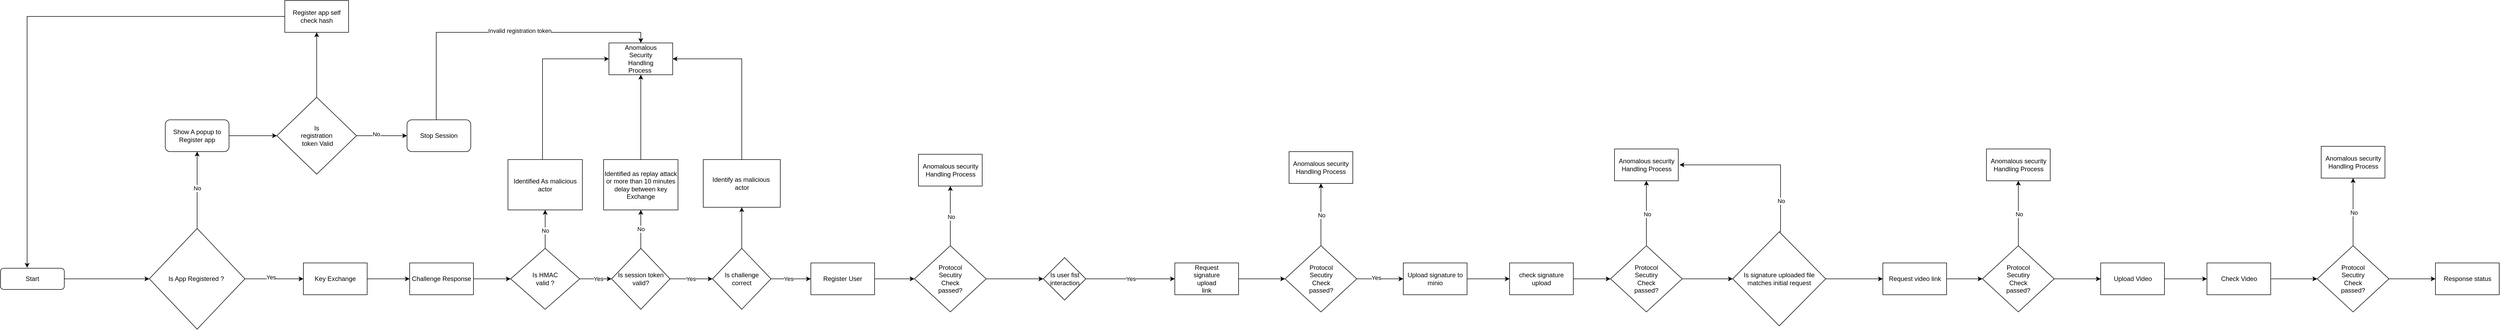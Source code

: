 <mxfile version="17.4.2" type="device"><diagram id="C5RBs43oDa-KdzZeNtuy" name="Page-1"><mxGraphModel dx="1002" dy="1838" grid="1" gridSize="10" guides="1" tooltips="1" connect="1" arrows="1" fold="1" page="1" pageScale="1" pageWidth="827" pageHeight="1169" math="0" shadow="0"><root><mxCell id="WIyWlLk6GJQsqaUBKTNV-0"/><mxCell id="WIyWlLk6GJQsqaUBKTNV-1" parent="WIyWlLk6GJQsqaUBKTNV-0"/><mxCell id="a9f8tboilG-1s9riXFNr-3" value="" style="edgeStyle=orthogonalEdgeStyle;rounded=0;orthogonalLoop=1;jettySize=auto;html=1;" parent="WIyWlLk6GJQsqaUBKTNV-1" source="WIyWlLk6GJQsqaUBKTNV-3" target="a9f8tboilG-1s9riXFNr-2" edge="1"><mxGeometry relative="1" as="geometry"/></mxCell><mxCell id="WIyWlLk6GJQsqaUBKTNV-3" value="Start" style="rounded=1;whiteSpace=wrap;html=1;fontSize=12;glass=0;strokeWidth=1;shadow=0;" parent="WIyWlLk6GJQsqaUBKTNV-1" vertex="1"><mxGeometry x="100" y="135" width="120" height="40" as="geometry"/></mxCell><mxCell id="a9f8tboilG-1s9riXFNr-9" value="" style="edgeStyle=orthogonalEdgeStyle;rounded=0;orthogonalLoop=1;jettySize=auto;html=1;" parent="WIyWlLk6GJQsqaUBKTNV-1" source="a9f8tboilG-1s9riXFNr-2" target="a9f8tboilG-1s9riXFNr-8" edge="1"><mxGeometry relative="1" as="geometry"/></mxCell><mxCell id="mMl_qnwuSzU93c0eooxx-0" value="No" style="edgeLabel;html=1;align=center;verticalAlign=middle;resizable=0;points=[];" vertex="1" connectable="0" parent="a9f8tboilG-1s9riXFNr-9"><mxGeometry x="0.069" relative="1" as="geometry"><mxPoint y="1" as="offset"/></mxGeometry></mxCell><mxCell id="a9f8tboilG-1s9riXFNr-20" value="" style="edgeStyle=orthogonalEdgeStyle;rounded=0;orthogonalLoop=1;jettySize=auto;html=1;" parent="WIyWlLk6GJQsqaUBKTNV-1" source="a9f8tboilG-1s9riXFNr-2" target="a9f8tboilG-1s9riXFNr-19" edge="1"><mxGeometry relative="1" as="geometry"/></mxCell><mxCell id="a9f8tboilG-1s9riXFNr-21" value="Yes" style="edgeLabel;html=1;align=center;verticalAlign=middle;resizable=0;points=[];" parent="a9f8tboilG-1s9riXFNr-20" vertex="1" connectable="0"><mxGeometry x="-0.109" y="3" relative="1" as="geometry"><mxPoint as="offset"/></mxGeometry></mxCell><mxCell id="a9f8tboilG-1s9riXFNr-2" value="Is App Registered ?&amp;nbsp;" style="rhombus;whiteSpace=wrap;html=1;rounded=0;glass=0;strokeWidth=1;shadow=0;" parent="WIyWlLk6GJQsqaUBKTNV-1" vertex="1"><mxGeometry x="380" y="60" width="180" height="190" as="geometry"/></mxCell><mxCell id="a9f8tboilG-1s9riXFNr-11" value="" style="edgeStyle=orthogonalEdgeStyle;rounded=0;orthogonalLoop=1;jettySize=auto;html=1;" parent="WIyWlLk6GJQsqaUBKTNV-1" source="a9f8tboilG-1s9riXFNr-8" target="a9f8tboilG-1s9riXFNr-10" edge="1"><mxGeometry relative="1" as="geometry"/></mxCell><mxCell id="a9f8tboilG-1s9riXFNr-8" value="Show A popup to Register app" style="whiteSpace=wrap;html=1;rounded=1;glass=0;strokeWidth=1;shadow=0;" parent="WIyWlLk6GJQsqaUBKTNV-1" vertex="1"><mxGeometry x="410" y="-145" width="120" height="60" as="geometry"/></mxCell><mxCell id="a9f8tboilG-1s9riXFNr-13" value="" style="edgeStyle=orthogonalEdgeStyle;rounded=0;orthogonalLoop=1;jettySize=auto;html=1;" parent="WIyWlLk6GJQsqaUBKTNV-1" source="a9f8tboilG-1s9riXFNr-10" target="a9f8tboilG-1s9riXFNr-12" edge="1"><mxGeometry relative="1" as="geometry"/></mxCell><mxCell id="a9f8tboilG-1s9riXFNr-14" value="No" style="edgeLabel;html=1;align=center;verticalAlign=middle;resizable=0;points=[];" parent="a9f8tboilG-1s9riXFNr-13" vertex="1" connectable="0"><mxGeometry x="-0.221" y="4" relative="1" as="geometry"><mxPoint y="1" as="offset"/></mxGeometry></mxCell><mxCell id="a9f8tboilG-1s9riXFNr-16" value="" style="edgeStyle=orthogonalEdgeStyle;rounded=0;orthogonalLoop=1;jettySize=auto;html=1;" parent="WIyWlLk6GJQsqaUBKTNV-1" source="a9f8tboilG-1s9riXFNr-10" target="a9f8tboilG-1s9riXFNr-15" edge="1"><mxGeometry relative="1" as="geometry"/></mxCell><mxCell id="a9f8tboilG-1s9riXFNr-10" value="Is &lt;br&gt;registration&lt;br&gt;&amp;nbsp;token Valid" style="rhombus;whiteSpace=wrap;html=1;rounded=0;glass=0;strokeWidth=1;shadow=0;" parent="WIyWlLk6GJQsqaUBKTNV-1" vertex="1"><mxGeometry x="620" y="-187.5" width="150" height="145" as="geometry"/></mxCell><mxCell id="a9f8tboilG-1s9riXFNr-63" value="" style="edgeStyle=orthogonalEdgeStyle;rounded=0;orthogonalLoop=1;jettySize=auto;html=1;entryX=0.5;entryY=0;entryDx=0;entryDy=0;" parent="WIyWlLk6GJQsqaUBKTNV-1" source="a9f8tboilG-1s9riXFNr-12" target="a9f8tboilG-1s9riXFNr-46" edge="1"><mxGeometry relative="1" as="geometry"><mxPoint x="925" y="-255" as="targetPoint"/><Array as="points"><mxPoint x="920" y="-310"/><mxPoint x="1305" y="-310"/></Array></mxGeometry></mxCell><mxCell id="a9f8tboilG-1s9riXFNr-64" value="Invalid registration token" style="edgeLabel;html=1;align=center;verticalAlign=middle;resizable=0;points=[];" parent="a9f8tboilG-1s9riXFNr-63" vertex="1" connectable="0"><mxGeometry x="0.134" y="3" relative="1" as="geometry"><mxPoint x="-1" as="offset"/></mxGeometry></mxCell><mxCell id="a9f8tboilG-1s9riXFNr-12" value="Stop Session" style="whiteSpace=wrap;html=1;rounded=1;glass=0;strokeWidth=1;shadow=0;" parent="WIyWlLk6GJQsqaUBKTNV-1" vertex="1"><mxGeometry x="865" y="-145" width="120" height="60" as="geometry"/></mxCell><mxCell id="a9f8tboilG-1s9riXFNr-18" value="" style="edgeStyle=orthogonalEdgeStyle;rounded=0;orthogonalLoop=1;jettySize=auto;html=1;entryX=0.417;entryY=-0.025;entryDx=0;entryDy=0;entryPerimeter=0;" parent="WIyWlLk6GJQsqaUBKTNV-1" source="a9f8tboilG-1s9riXFNr-15" target="WIyWlLk6GJQsqaUBKTNV-3" edge="1"><mxGeometry relative="1" as="geometry"><mxPoint x="150" y="10" as="targetPoint"/></mxGeometry></mxCell><mxCell id="a9f8tboilG-1s9riXFNr-15" value="Register app self check hash" style="whiteSpace=wrap;html=1;rounded=0;glass=0;strokeWidth=1;shadow=0;" parent="WIyWlLk6GJQsqaUBKTNV-1" vertex="1"><mxGeometry x="635" y="-370" width="120" height="60" as="geometry"/></mxCell><mxCell id="a9f8tboilG-1s9riXFNr-23" value="" style="edgeStyle=orthogonalEdgeStyle;rounded=0;orthogonalLoop=1;jettySize=auto;html=1;" parent="WIyWlLk6GJQsqaUBKTNV-1" source="a9f8tboilG-1s9riXFNr-19" target="a9f8tboilG-1s9riXFNr-22" edge="1"><mxGeometry relative="1" as="geometry"/></mxCell><mxCell id="a9f8tboilG-1s9riXFNr-19" value="Key Exchange" style="whiteSpace=wrap;html=1;rounded=0;glass=0;strokeWidth=1;shadow=0;" parent="WIyWlLk6GJQsqaUBKTNV-1" vertex="1"><mxGeometry x="670" y="125" width="120" height="60" as="geometry"/></mxCell><mxCell id="a9f8tboilG-1s9riXFNr-25" value="" style="edgeStyle=orthogonalEdgeStyle;rounded=0;orthogonalLoop=1;jettySize=auto;html=1;" parent="WIyWlLk6GJQsqaUBKTNV-1" source="a9f8tboilG-1s9riXFNr-22" target="a9f8tboilG-1s9riXFNr-24" edge="1"><mxGeometry relative="1" as="geometry"/></mxCell><mxCell id="a9f8tboilG-1s9riXFNr-22" value="Challenge Response" style="whiteSpace=wrap;html=1;rounded=0;glass=0;strokeWidth=1;shadow=0;" parent="WIyWlLk6GJQsqaUBKTNV-1" vertex="1"><mxGeometry x="870" y="125" width="120" height="60" as="geometry"/></mxCell><mxCell id="a9f8tboilG-1s9riXFNr-27" value="" style="edgeStyle=orthogonalEdgeStyle;rounded=0;orthogonalLoop=1;jettySize=auto;html=1;" parent="WIyWlLk6GJQsqaUBKTNV-1" source="a9f8tboilG-1s9riXFNr-24" target="a9f8tboilG-1s9riXFNr-26" edge="1"><mxGeometry relative="1" as="geometry"/></mxCell><mxCell id="a9f8tboilG-1s9riXFNr-28" value="No" style="edgeLabel;html=1;align=center;verticalAlign=middle;resizable=0;points=[];" parent="a9f8tboilG-1s9riXFNr-27" vertex="1" connectable="0"><mxGeometry x="-0.056" relative="1" as="geometry"><mxPoint as="offset"/></mxGeometry></mxCell><mxCell id="a9f8tboilG-1s9riXFNr-30" value="" style="edgeStyle=orthogonalEdgeStyle;rounded=0;orthogonalLoop=1;jettySize=auto;html=1;" parent="WIyWlLk6GJQsqaUBKTNV-1" source="a9f8tboilG-1s9riXFNr-24" target="a9f8tboilG-1s9riXFNr-29" edge="1"><mxGeometry relative="1" as="geometry"/></mxCell><mxCell id="a9f8tboilG-1s9riXFNr-41" value="Yes" style="edgeLabel;html=1;align=center;verticalAlign=middle;resizable=0;points=[];" parent="a9f8tboilG-1s9riXFNr-30" vertex="1" connectable="0"><mxGeometry x="0.167" y="1" relative="1" as="geometry"><mxPoint y="1" as="offset"/></mxGeometry></mxCell><mxCell id="a9f8tboilG-1s9riXFNr-24" value="Is HMAC&lt;br&gt;valid ?" style="rhombus;whiteSpace=wrap;html=1;rounded=0;glass=0;strokeWidth=1;shadow=0;" parent="WIyWlLk6GJQsqaUBKTNV-1" vertex="1"><mxGeometry x="1060" y="97.5" width="130" height="115" as="geometry"/></mxCell><mxCell id="a9f8tboilG-1s9riXFNr-26" value="Identified As malicious actor" style="whiteSpace=wrap;html=1;rounded=0;glass=0;strokeWidth=1;shadow=0;" parent="WIyWlLk6GJQsqaUBKTNV-1" vertex="1"><mxGeometry x="1055" y="-70" width="140" height="95" as="geometry"/></mxCell><mxCell id="a9f8tboilG-1s9riXFNr-32" value="" style="edgeStyle=orthogonalEdgeStyle;rounded=0;orthogonalLoop=1;jettySize=auto;html=1;" parent="WIyWlLk6GJQsqaUBKTNV-1" source="a9f8tboilG-1s9riXFNr-29" target="a9f8tboilG-1s9riXFNr-31" edge="1"><mxGeometry relative="1" as="geometry"/></mxCell><mxCell id="a9f8tboilG-1s9riXFNr-33" value="No" style="edgeLabel;html=1;align=center;verticalAlign=middle;resizable=0;points=[];" parent="a9f8tboilG-1s9riXFNr-32" vertex="1" connectable="0"><mxGeometry x="0.033" y="-4" relative="1" as="geometry"><mxPoint x="-4" y="1" as="offset"/></mxGeometry></mxCell><mxCell id="a9f8tboilG-1s9riXFNr-36" value="" style="edgeStyle=orthogonalEdgeStyle;rounded=0;orthogonalLoop=1;jettySize=auto;html=1;" parent="WIyWlLk6GJQsqaUBKTNV-1" source="a9f8tboilG-1s9riXFNr-29" target="a9f8tboilG-1s9riXFNr-35" edge="1"><mxGeometry relative="1" as="geometry"/></mxCell><mxCell id="a9f8tboilG-1s9riXFNr-42" value="Yes" style="edgeLabel;html=1;align=center;verticalAlign=middle;resizable=0;points=[];" parent="a9f8tboilG-1s9riXFNr-36" vertex="1" connectable="0"><mxGeometry x="-0.025" y="1" relative="1" as="geometry"><mxPoint y="1" as="offset"/></mxGeometry></mxCell><mxCell id="a9f8tboilG-1s9riXFNr-29" value="Is session token valid?" style="rhombus;whiteSpace=wrap;html=1;rounded=0;glass=0;strokeWidth=1;shadow=0;" parent="WIyWlLk6GJQsqaUBKTNV-1" vertex="1"><mxGeometry x="1250" y="97.5" width="110" height="115" as="geometry"/></mxCell><mxCell id="a9f8tboilG-1s9riXFNr-47" value="" style="edgeStyle=orthogonalEdgeStyle;rounded=0;orthogonalLoop=1;jettySize=auto;html=1;" parent="WIyWlLk6GJQsqaUBKTNV-1" source="a9f8tboilG-1s9riXFNr-31" target="a9f8tboilG-1s9riXFNr-46" edge="1"><mxGeometry relative="1" as="geometry"/></mxCell><mxCell id="a9f8tboilG-1s9riXFNr-31" value="Identified as replay attack or more than 10 minutes delay between key Exchange" style="whiteSpace=wrap;html=1;rounded=0;glass=0;strokeWidth=1;shadow=0;" parent="WIyWlLk6GJQsqaUBKTNV-1" vertex="1"><mxGeometry x="1235" y="-70" width="140" height="95" as="geometry"/></mxCell><mxCell id="a9f8tboilG-1s9riXFNr-38" value="" style="edgeStyle=orthogonalEdgeStyle;rounded=0;orthogonalLoop=1;jettySize=auto;html=1;" parent="WIyWlLk6GJQsqaUBKTNV-1" source="a9f8tboilG-1s9riXFNr-35" target="a9f8tboilG-1s9riXFNr-37" edge="1"><mxGeometry relative="1" as="geometry"/></mxCell><mxCell id="a9f8tboilG-1s9riXFNr-40" value="" style="edgeStyle=orthogonalEdgeStyle;rounded=0;orthogonalLoop=1;jettySize=auto;html=1;" parent="WIyWlLk6GJQsqaUBKTNV-1" source="a9f8tboilG-1s9riXFNr-35" target="a9f8tboilG-1s9riXFNr-39" edge="1"><mxGeometry relative="1" as="geometry"/></mxCell><mxCell id="a9f8tboilG-1s9riXFNr-43" value="Yes" style="edgeLabel;html=1;align=center;verticalAlign=middle;resizable=0;points=[];" parent="a9f8tboilG-1s9riXFNr-40" vertex="1" connectable="0"><mxGeometry x="-0.12" y="1" relative="1" as="geometry"><mxPoint y="1" as="offset"/></mxGeometry></mxCell><mxCell id="a9f8tboilG-1s9riXFNr-35" value="Is challenge&lt;br&gt;correct" style="rhombus;whiteSpace=wrap;html=1;rounded=0;glass=0;strokeWidth=1;shadow=0;" parent="WIyWlLk6GJQsqaUBKTNV-1" vertex="1"><mxGeometry x="1440" y="97.5" width="110" height="115" as="geometry"/></mxCell><mxCell id="a9f8tboilG-1s9riXFNr-49" value="" style="edgeStyle=orthogonalEdgeStyle;rounded=0;orthogonalLoop=1;jettySize=auto;html=1;entryX=1;entryY=0.5;entryDx=0;entryDy=0;" parent="WIyWlLk6GJQsqaUBKTNV-1" source="a9f8tboilG-1s9riXFNr-37" target="a9f8tboilG-1s9riXFNr-46" edge="1"><mxGeometry relative="1" as="geometry"><mxPoint x="1370" y="-260" as="targetPoint"/><Array as="points"><mxPoint x="1495" y="-260"/></Array></mxGeometry></mxCell><mxCell id="a9f8tboilG-1s9riXFNr-37" value="Identify as malicious&amp;nbsp;&lt;br&gt;actor" style="whiteSpace=wrap;html=1;rounded=0;glass=0;strokeWidth=1;shadow=0;" parent="WIyWlLk6GJQsqaUBKTNV-1" vertex="1"><mxGeometry x="1422.5" y="-70" width="145" height="90" as="geometry"/></mxCell><mxCell id="a9f8tboilG-1s9riXFNr-68" value="" style="edgeStyle=orthogonalEdgeStyle;rounded=0;orthogonalLoop=1;jettySize=auto;html=1;" parent="WIyWlLk6GJQsqaUBKTNV-1" source="a9f8tboilG-1s9riXFNr-39" target="a9f8tboilG-1s9riXFNr-67" edge="1"><mxGeometry relative="1" as="geometry"/></mxCell><mxCell id="a9f8tboilG-1s9riXFNr-39" value="Register User" style="rounded=0;whiteSpace=wrap;html=1;glass=0;strokeWidth=1;shadow=0;" parent="WIyWlLk6GJQsqaUBKTNV-1" vertex="1"><mxGeometry x="1625" y="125" width="120" height="60" as="geometry"/></mxCell><mxCell id="a9f8tboilG-1s9riXFNr-46" value="Anomalous &lt;br&gt;Security&lt;br&gt;Handling&lt;br&gt;Process&amp;nbsp;" style="whiteSpace=wrap;html=1;rounded=0;glass=0;strokeWidth=1;shadow=0;" parent="WIyWlLk6GJQsqaUBKTNV-1" vertex="1"><mxGeometry x="1245" y="-290" width="120" height="60" as="geometry"/></mxCell><mxCell id="a9f8tboilG-1s9riXFNr-53" value="" style="edgeStyle=orthogonalEdgeStyle;rounded=0;orthogonalLoop=1;jettySize=auto;html=1;entryX=0;entryY=0.5;entryDx=0;entryDy=0;" parent="WIyWlLk6GJQsqaUBKTNV-1" source="a9f8tboilG-1s9riXFNr-26" target="a9f8tboilG-1s9riXFNr-46" edge="1"><mxGeometry relative="1" as="geometry"><mxPoint x="1240" y="-260" as="targetPoint"/><Array as="points"><mxPoint x="1120" y="-260"/></Array></mxGeometry></mxCell><mxCell id="a9f8tboilG-1s9riXFNr-84" value="" style="edgeStyle=orthogonalEdgeStyle;rounded=0;orthogonalLoop=1;jettySize=auto;html=1;" parent="WIyWlLk6GJQsqaUBKTNV-1" source="a9f8tboilG-1s9riXFNr-54" target="a9f8tboilG-1s9riXFNr-82" edge="1"><mxGeometry relative="1" as="geometry"/></mxCell><mxCell id="a9f8tboilG-1s9riXFNr-54" value="Request &lt;br&gt;signature&lt;br&gt;upload&lt;br&gt;link" style="whiteSpace=wrap;html=1;rounded=0;glass=0;strokeWidth=1;shadow=0;" parent="WIyWlLk6GJQsqaUBKTNV-1" vertex="1"><mxGeometry x="2310" y="125" width="120" height="60" as="geometry"/></mxCell><mxCell id="a9f8tboilG-1s9riXFNr-73" value="" style="edgeStyle=orthogonalEdgeStyle;rounded=0;orthogonalLoop=1;jettySize=auto;html=1;" parent="WIyWlLk6GJQsqaUBKTNV-1" source="a9f8tboilG-1s9riXFNr-67" target="a9f8tboilG-1s9riXFNr-72" edge="1"><mxGeometry relative="1" as="geometry"/></mxCell><mxCell id="a9f8tboilG-1s9riXFNr-75" value="No" style="edgeLabel;html=1;align=center;verticalAlign=middle;resizable=0;points=[];" parent="a9f8tboilG-1s9riXFNr-73" vertex="1" connectable="0"><mxGeometry x="-0.018" y="-1" relative="1" as="geometry"><mxPoint as="offset"/></mxGeometry></mxCell><mxCell id="a9f8tboilG-1s9riXFNr-77" value="" style="edgeStyle=orthogonalEdgeStyle;rounded=0;orthogonalLoop=1;jettySize=auto;html=1;" parent="WIyWlLk6GJQsqaUBKTNV-1" source="a9f8tboilG-1s9riXFNr-67" target="a9f8tboilG-1s9riXFNr-76" edge="1"><mxGeometry relative="1" as="geometry"/></mxCell><mxCell id="a9f8tboilG-1s9riXFNr-67" value="Protocol&lt;br&gt;Secutiry&lt;br&gt;Check&lt;br&gt;passed?" style="rhombus;whiteSpace=wrap;html=1;rounded=0;glass=0;strokeWidth=1;shadow=0;" parent="WIyWlLk6GJQsqaUBKTNV-1" vertex="1"><mxGeometry x="1820" y="92.5" width="135" height="125" as="geometry"/></mxCell><mxCell id="a9f8tboilG-1s9riXFNr-72" value="Anomalous security Handling Process" style="whiteSpace=wrap;html=1;rounded=0;glass=0;strokeWidth=1;shadow=0;" parent="WIyWlLk6GJQsqaUBKTNV-1" vertex="1"><mxGeometry x="1827.5" y="-80" width="120" height="60" as="geometry"/></mxCell><mxCell id="a9f8tboilG-1s9riXFNr-79" value="Yes" style="edgeStyle=orthogonalEdgeStyle;rounded=0;orthogonalLoop=1;jettySize=auto;html=1;entryX=0;entryY=0.5;entryDx=0;entryDy=0;" parent="WIyWlLk6GJQsqaUBKTNV-1" source="a9f8tboilG-1s9riXFNr-76" target="a9f8tboilG-1s9riXFNr-54" edge="1"><mxGeometry relative="1" as="geometry"><mxPoint x="2262.5" y="155" as="targetPoint"/></mxGeometry></mxCell><mxCell id="a9f8tboilG-1s9riXFNr-76" value="Is user fist interaction" style="rhombus;whiteSpace=wrap;html=1;rounded=0;glass=0;strokeWidth=1;shadow=0;" parent="WIyWlLk6GJQsqaUBKTNV-1" vertex="1"><mxGeometry x="2062.5" y="115" width="80" height="80" as="geometry"/></mxCell><mxCell id="a9f8tboilG-1s9riXFNr-80" value="" style="edgeStyle=orthogonalEdgeStyle;rounded=0;orthogonalLoop=1;jettySize=auto;html=1;" parent="WIyWlLk6GJQsqaUBKTNV-1" source="a9f8tboilG-1s9riXFNr-82" target="a9f8tboilG-1s9riXFNr-83" edge="1"><mxGeometry relative="1" as="geometry"/></mxCell><mxCell id="a9f8tboilG-1s9riXFNr-81" value="No" style="edgeLabel;html=1;align=center;verticalAlign=middle;resizable=0;points=[];" parent="a9f8tboilG-1s9riXFNr-80" vertex="1" connectable="0"><mxGeometry x="-0.018" y="-1" relative="1" as="geometry"><mxPoint as="offset"/></mxGeometry></mxCell><mxCell id="a9f8tboilG-1s9riXFNr-86" value="" style="edgeStyle=orthogonalEdgeStyle;rounded=0;orthogonalLoop=1;jettySize=auto;html=1;" parent="WIyWlLk6GJQsqaUBKTNV-1" source="a9f8tboilG-1s9riXFNr-82" target="a9f8tboilG-1s9riXFNr-85" edge="1"><mxGeometry relative="1" as="geometry"/></mxCell><mxCell id="a9f8tboilG-1s9riXFNr-87" value="Yes" style="edgeLabel;html=1;align=center;verticalAlign=middle;resizable=0;points=[];" parent="a9f8tboilG-1s9riXFNr-86" vertex="1" connectable="0"><mxGeometry x="-0.154" y="2" relative="1" as="geometry"><mxPoint x="-1" as="offset"/></mxGeometry></mxCell><mxCell id="a9f8tboilG-1s9riXFNr-82" value="Protocol&lt;br&gt;Secutiry&lt;br&gt;Check&lt;br&gt;passed?" style="rhombus;whiteSpace=wrap;html=1;rounded=0;glass=0;strokeWidth=1;shadow=0;" parent="WIyWlLk6GJQsqaUBKTNV-1" vertex="1"><mxGeometry x="2517.5" y="92.5" width="135" height="125" as="geometry"/></mxCell><mxCell id="a9f8tboilG-1s9riXFNr-83" value="Anomalous security Handling Process" style="whiteSpace=wrap;html=1;rounded=0;glass=0;strokeWidth=1;shadow=0;" parent="WIyWlLk6GJQsqaUBKTNV-1" vertex="1"><mxGeometry x="2525" y="-85" width="120" height="60" as="geometry"/></mxCell><mxCell id="a9f8tboilG-1s9riXFNr-89" value="" style="edgeStyle=orthogonalEdgeStyle;rounded=0;orthogonalLoop=1;jettySize=auto;html=1;" parent="WIyWlLk6GJQsqaUBKTNV-1" source="a9f8tboilG-1s9riXFNr-85" target="a9f8tboilG-1s9riXFNr-88" edge="1"><mxGeometry relative="1" as="geometry"/></mxCell><mxCell id="a9f8tboilG-1s9riXFNr-85" value="Upload signature to minio" style="whiteSpace=wrap;html=1;rounded=0;glass=0;strokeWidth=1;shadow=0;" parent="WIyWlLk6GJQsqaUBKTNV-1" vertex="1"><mxGeometry x="2740" y="125" width="120" height="60" as="geometry"/></mxCell><mxCell id="a9f8tboilG-1s9riXFNr-94" value="" style="edgeStyle=orthogonalEdgeStyle;rounded=0;orthogonalLoop=1;jettySize=auto;html=1;" parent="WIyWlLk6GJQsqaUBKTNV-1" source="a9f8tboilG-1s9riXFNr-88" target="a9f8tboilG-1s9riXFNr-92" edge="1"><mxGeometry relative="1" as="geometry"/></mxCell><mxCell id="a9f8tboilG-1s9riXFNr-88" value="check signature upload" style="whiteSpace=wrap;html=1;rounded=0;glass=0;strokeWidth=1;shadow=0;" parent="WIyWlLk6GJQsqaUBKTNV-1" vertex="1"><mxGeometry x="2940" y="125" width="120" height="60" as="geometry"/></mxCell><mxCell id="a9f8tboilG-1s9riXFNr-90" value="" style="edgeStyle=orthogonalEdgeStyle;rounded=0;orthogonalLoop=1;jettySize=auto;html=1;" parent="WIyWlLk6GJQsqaUBKTNV-1" source="a9f8tboilG-1s9riXFNr-92" target="a9f8tboilG-1s9riXFNr-93" edge="1"><mxGeometry relative="1" as="geometry"/></mxCell><mxCell id="a9f8tboilG-1s9riXFNr-91" value="No" style="edgeLabel;html=1;align=center;verticalAlign=middle;resizable=0;points=[];" parent="a9f8tboilG-1s9riXFNr-90" vertex="1" connectable="0"><mxGeometry x="-0.018" y="-1" relative="1" as="geometry"><mxPoint as="offset"/></mxGeometry></mxCell><mxCell id="a9f8tboilG-1s9riXFNr-96" value="" style="edgeStyle=orthogonalEdgeStyle;rounded=0;orthogonalLoop=1;jettySize=auto;html=1;" parent="WIyWlLk6GJQsqaUBKTNV-1" source="a9f8tboilG-1s9riXFNr-92" target="a9f8tboilG-1s9riXFNr-95" edge="1"><mxGeometry relative="1" as="geometry"/></mxCell><mxCell id="a9f8tboilG-1s9riXFNr-92" value="Protocol&lt;br&gt;Secutiry&lt;br&gt;Check&lt;br&gt;passed?" style="rhombus;whiteSpace=wrap;html=1;rounded=0;glass=0;strokeWidth=1;shadow=0;" parent="WIyWlLk6GJQsqaUBKTNV-1" vertex="1"><mxGeometry x="3130" y="92.5" width="135" height="125" as="geometry"/></mxCell><mxCell id="a9f8tboilG-1s9riXFNr-93" value="Anomalous security Handling Process" style="whiteSpace=wrap;html=1;rounded=0;glass=0;strokeWidth=1;shadow=0;" parent="WIyWlLk6GJQsqaUBKTNV-1" vertex="1"><mxGeometry x="3137.5" y="-90" width="120" height="60" as="geometry"/></mxCell><mxCell id="a9f8tboilG-1s9riXFNr-98" value="" style="edgeStyle=orthogonalEdgeStyle;rounded=0;orthogonalLoop=1;jettySize=auto;html=1;exitX=0.5;exitY=0;exitDx=0;exitDy=0;" parent="WIyWlLk6GJQsqaUBKTNV-1" source="a9f8tboilG-1s9riXFNr-95" edge="1"><mxGeometry relative="1" as="geometry"><mxPoint x="3260" y="-60" as="targetPoint"/><Array as="points"><mxPoint x="3450" y="66"/><mxPoint x="3450" y="-60"/></Array></mxGeometry></mxCell><mxCell id="a9f8tboilG-1s9riXFNr-100" value="No" style="edgeLabel;html=1;align=center;verticalAlign=middle;resizable=0;points=[];" parent="a9f8tboilG-1s9riXFNr-98" vertex="1" connectable="0"><mxGeometry x="-0.614" y="-1" relative="1" as="geometry"><mxPoint as="offset"/></mxGeometry></mxCell><mxCell id="a9f8tboilG-1s9riXFNr-102" value="" style="edgeStyle=orthogonalEdgeStyle;rounded=0;orthogonalLoop=1;jettySize=auto;html=1;" parent="WIyWlLk6GJQsqaUBKTNV-1" source="a9f8tboilG-1s9riXFNr-95" target="a9f8tboilG-1s9riXFNr-101" edge="1"><mxGeometry relative="1" as="geometry"/></mxCell><mxCell id="a9f8tboilG-1s9riXFNr-95" value="Is signature uploaded file matches initial request" style="rhombus;whiteSpace=wrap;html=1;rounded=0;glass=0;strokeWidth=1;shadow=0;" parent="WIyWlLk6GJQsqaUBKTNV-1" vertex="1"><mxGeometry x="3360" y="66.25" width="175" height="177.5" as="geometry"/></mxCell><mxCell id="a9f8tboilG-1s9riXFNr-107" value="" style="edgeStyle=orthogonalEdgeStyle;rounded=0;orthogonalLoop=1;jettySize=auto;html=1;" parent="WIyWlLk6GJQsqaUBKTNV-1" source="a9f8tboilG-1s9riXFNr-101" target="a9f8tboilG-1s9riXFNr-105" edge="1"><mxGeometry relative="1" as="geometry"/></mxCell><mxCell id="a9f8tboilG-1s9riXFNr-101" value="Request video link" style="whiteSpace=wrap;html=1;rounded=0;glass=0;strokeWidth=1;shadow=0;" parent="WIyWlLk6GJQsqaUBKTNV-1" vertex="1"><mxGeometry x="3642.5" y="125" width="120" height="60" as="geometry"/></mxCell><mxCell id="a9f8tboilG-1s9riXFNr-103" value="" style="edgeStyle=orthogonalEdgeStyle;rounded=0;orthogonalLoop=1;jettySize=auto;html=1;" parent="WIyWlLk6GJQsqaUBKTNV-1" source="a9f8tboilG-1s9riXFNr-105" target="a9f8tboilG-1s9riXFNr-106" edge="1"><mxGeometry relative="1" as="geometry"/></mxCell><mxCell id="a9f8tboilG-1s9riXFNr-104" value="No" style="edgeLabel;html=1;align=center;verticalAlign=middle;resizable=0;points=[];" parent="a9f8tboilG-1s9riXFNr-103" vertex="1" connectable="0"><mxGeometry x="-0.018" y="-1" relative="1" as="geometry"><mxPoint as="offset"/></mxGeometry></mxCell><mxCell id="mMl_qnwuSzU93c0eooxx-2" value="" style="edgeStyle=orthogonalEdgeStyle;rounded=0;orthogonalLoop=1;jettySize=auto;html=1;" edge="1" parent="WIyWlLk6GJQsqaUBKTNV-1" source="a9f8tboilG-1s9riXFNr-105" target="mMl_qnwuSzU93c0eooxx-1"><mxGeometry relative="1" as="geometry"/></mxCell><mxCell id="a9f8tboilG-1s9riXFNr-105" value="Protocol&lt;br&gt;Secutiry&lt;br&gt;Check&lt;br&gt;passed?" style="rhombus;whiteSpace=wrap;html=1;rounded=0;glass=0;strokeWidth=1;shadow=0;" parent="WIyWlLk6GJQsqaUBKTNV-1" vertex="1"><mxGeometry x="3830" y="92.5" width="135" height="125" as="geometry"/></mxCell><mxCell id="a9f8tboilG-1s9riXFNr-106" value="Anomalous security Handling Process" style="whiteSpace=wrap;html=1;rounded=0;glass=0;strokeWidth=1;shadow=0;" parent="WIyWlLk6GJQsqaUBKTNV-1" vertex="1"><mxGeometry x="3837.5" y="-90" width="120" height="60" as="geometry"/></mxCell><mxCell id="mMl_qnwuSzU93c0eooxx-8" value="" style="edgeStyle=orthogonalEdgeStyle;rounded=0;orthogonalLoop=1;jettySize=auto;html=1;" edge="1" parent="WIyWlLk6GJQsqaUBKTNV-1" source="mMl_qnwuSzU93c0eooxx-1" target="mMl_qnwuSzU93c0eooxx-7"><mxGeometry relative="1" as="geometry"/></mxCell><mxCell id="mMl_qnwuSzU93c0eooxx-1" value="Upload Video" style="whiteSpace=wrap;html=1;rounded=0;glass=0;strokeWidth=1;shadow=0;" vertex="1" parent="WIyWlLk6GJQsqaUBKTNV-1"><mxGeometry x="4052.5" y="125" width="120" height="60" as="geometry"/></mxCell><mxCell id="mMl_qnwuSzU93c0eooxx-3" value="" style="edgeStyle=orthogonalEdgeStyle;rounded=0;orthogonalLoop=1;jettySize=auto;html=1;" edge="1" parent="WIyWlLk6GJQsqaUBKTNV-1" source="mMl_qnwuSzU93c0eooxx-5" target="mMl_qnwuSzU93c0eooxx-6"><mxGeometry relative="1" as="geometry"/></mxCell><mxCell id="mMl_qnwuSzU93c0eooxx-4" value="No" style="edgeLabel;html=1;align=center;verticalAlign=middle;resizable=0;points=[];" vertex="1" connectable="0" parent="mMl_qnwuSzU93c0eooxx-3"><mxGeometry x="-0.018" y="-1" relative="1" as="geometry"><mxPoint as="offset"/></mxGeometry></mxCell><mxCell id="mMl_qnwuSzU93c0eooxx-11" value="" style="edgeStyle=orthogonalEdgeStyle;rounded=0;orthogonalLoop=1;jettySize=auto;html=1;" edge="1" parent="WIyWlLk6GJQsqaUBKTNV-1" source="mMl_qnwuSzU93c0eooxx-5" target="mMl_qnwuSzU93c0eooxx-10"><mxGeometry relative="1" as="geometry"/></mxCell><mxCell id="mMl_qnwuSzU93c0eooxx-5" value="Protocol&lt;br&gt;Secutiry&lt;br&gt;Check&lt;br&gt;passed?" style="rhombus;whiteSpace=wrap;html=1;rounded=0;glass=0;strokeWidth=1;shadow=0;" vertex="1" parent="WIyWlLk6GJQsqaUBKTNV-1"><mxGeometry x="4460" y="92.5" width="135" height="125" as="geometry"/></mxCell><mxCell id="mMl_qnwuSzU93c0eooxx-6" value="Anomalous security Handling Process" style="whiteSpace=wrap;html=1;rounded=0;glass=0;strokeWidth=1;shadow=0;" vertex="1" parent="WIyWlLk6GJQsqaUBKTNV-1"><mxGeometry x="4467.5" y="-95" width="120" height="60" as="geometry"/></mxCell><mxCell id="mMl_qnwuSzU93c0eooxx-9" value="" style="edgeStyle=orthogonalEdgeStyle;rounded=0;orthogonalLoop=1;jettySize=auto;html=1;" edge="1" parent="WIyWlLk6GJQsqaUBKTNV-1" source="mMl_qnwuSzU93c0eooxx-7" target="mMl_qnwuSzU93c0eooxx-5"><mxGeometry relative="1" as="geometry"/></mxCell><mxCell id="mMl_qnwuSzU93c0eooxx-7" value="Check Video" style="whiteSpace=wrap;html=1;rounded=0;glass=0;strokeWidth=1;shadow=0;" vertex="1" parent="WIyWlLk6GJQsqaUBKTNV-1"><mxGeometry x="4252.5" y="125" width="120" height="60" as="geometry"/></mxCell><mxCell id="mMl_qnwuSzU93c0eooxx-10" value="Response status" style="whiteSpace=wrap;html=1;rounded=0;glass=0;strokeWidth=1;shadow=0;" vertex="1" parent="WIyWlLk6GJQsqaUBKTNV-1"><mxGeometry x="4682.5" y="125" width="120" height="60" as="geometry"/></mxCell></root></mxGraphModel></diagram></mxfile>